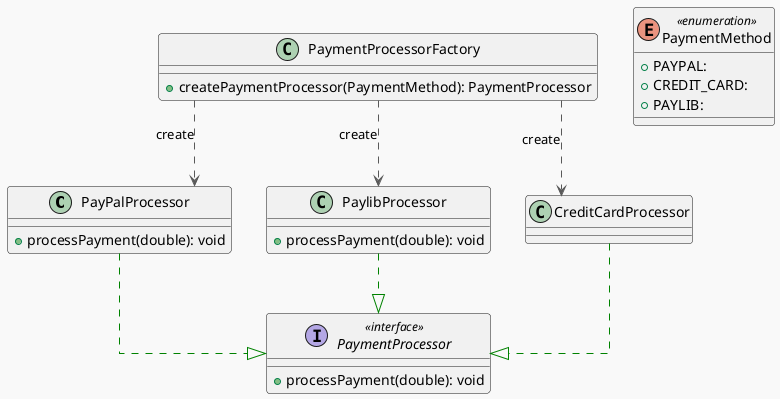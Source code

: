 @startuml
!theme mars
top to bottom direction
skinparam linetype ortho

class PayPalProcessor {
  + processPayment(double): void
}
class PaylibProcessor {
  + processPayment(double): void
}
enum PaymentMethod << enumeration >> {
  + PAYPAL:
  + CREDIT_CARD:
  + PAYLIB:
}
interface PaymentProcessor << interface >> {
  + processPayment(double): void
}
class PaymentProcessorFactory {
  + createPaymentProcessor(PaymentMethod): PaymentProcessor
}
CreditCardProcessor        -[#008200,dashed]-^  PaymentProcessor
PayPalProcessor            -[#008200,dashed]-^  PaymentProcessor
PaylibProcessor            -[#008200,dashed]-^  PaymentProcessor
PaymentProcessorFactory    -[#595959,dashed]->  CreditCardProcessor       : "«create»"
PaymentProcessorFactory    -[#595959,dashed]->  PayPalProcessor           : "«create»"
PaymentProcessorFactory    -[#595959,dashed]->  PaylibProcessor           : "«create»"
@enduml
